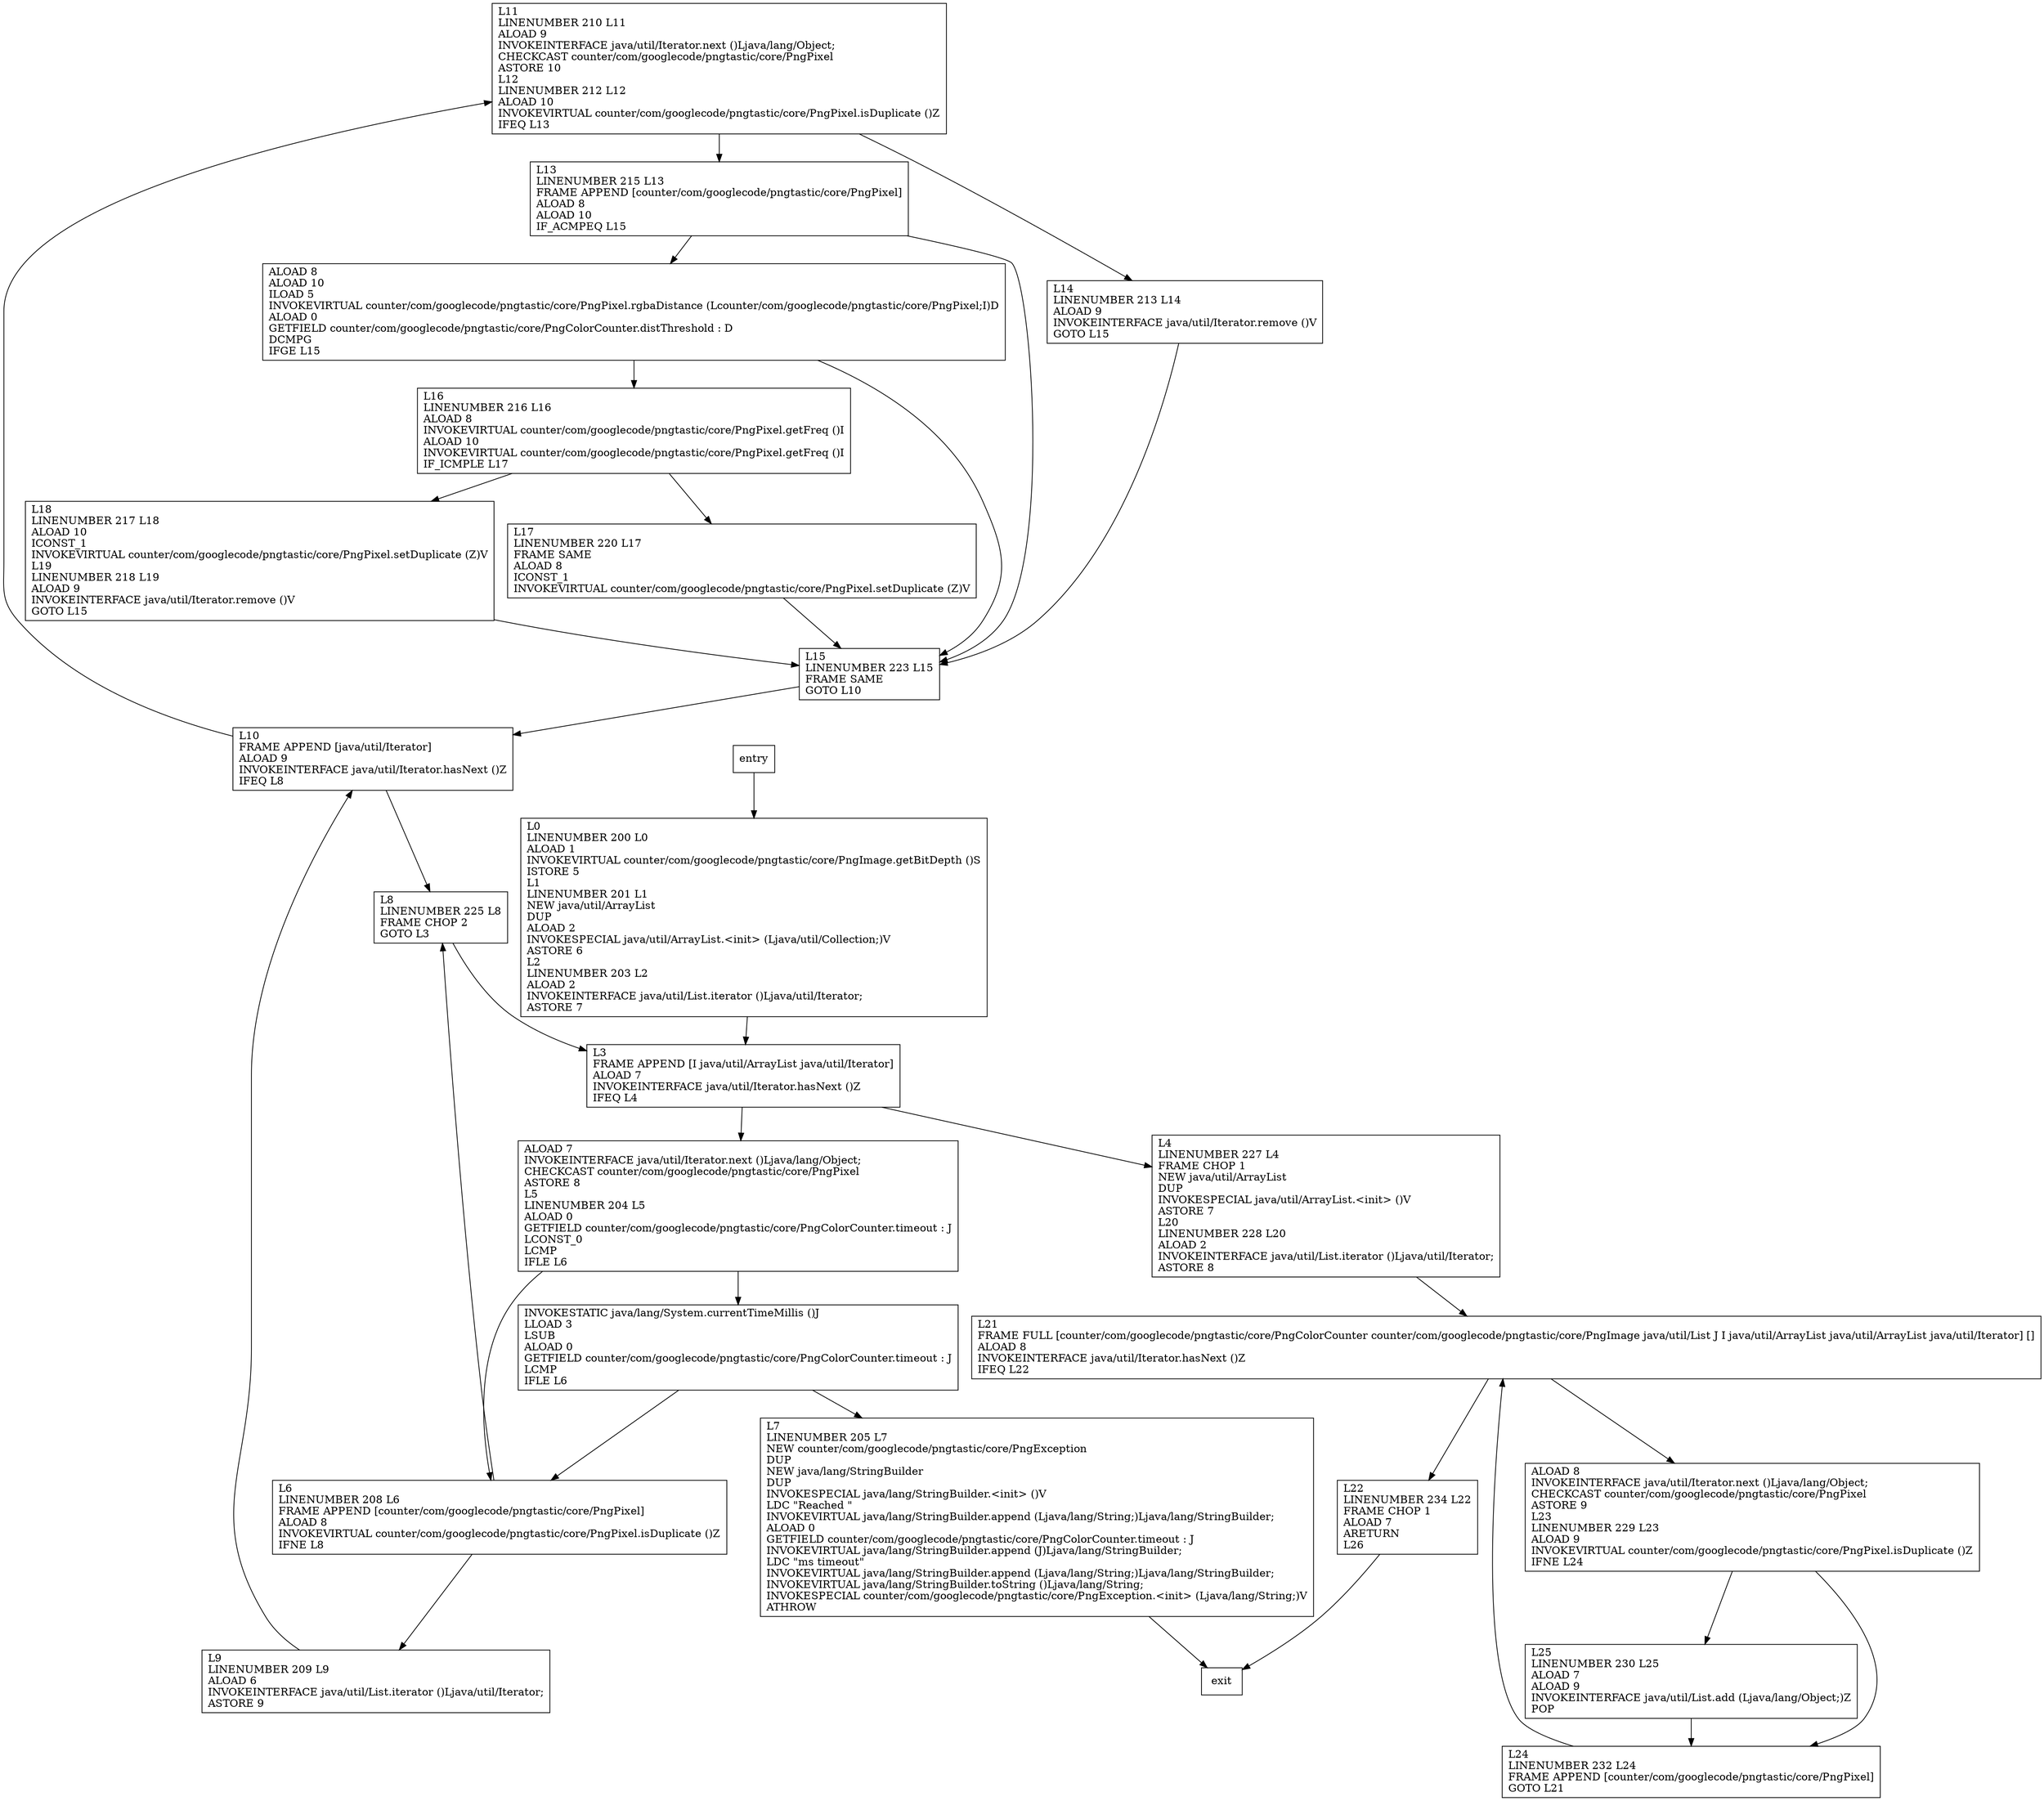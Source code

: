 digraph getMergedColors {
node [shape=record];
1520656618 [label="L11\lLINENUMBER 210 L11\lALOAD 9\lINVOKEINTERFACE java/util/Iterator.next ()Ljava/lang/Object;\lCHECKCAST counter/com/googlecode/pngtastic/core/PngPixel\lASTORE 10\lL12\lLINENUMBER 212 L12\lALOAD 10\lINVOKEVIRTUAL counter/com/googlecode/pngtastic/core/PngPixel.isDuplicate ()Z\lIFEQ L13\l"];
237484673 [label="L14\lLINENUMBER 213 L14\lALOAD 9\lINVOKEINTERFACE java/util/Iterator.remove ()V\lGOTO L15\l"];
1608103523 [label="L6\lLINENUMBER 208 L6\lFRAME APPEND [counter/com/googlecode/pngtastic/core/PngPixel]\lALOAD 8\lINVOKEVIRTUAL counter/com/googlecode/pngtastic/core/PngPixel.isDuplicate ()Z\lIFNE L8\l"];
103118806 [label="L18\lLINENUMBER 217 L18\lALOAD 10\lICONST_1\lINVOKEVIRTUAL counter/com/googlecode/pngtastic/core/PngPixel.setDuplicate (Z)V\lL19\lLINENUMBER 218 L19\lALOAD 9\lINVOKEINTERFACE java/util/Iterator.remove ()V\lGOTO L15\l"];
2042917213 [label="L10\lFRAME APPEND [java/util/Iterator]\lALOAD 9\lINVOKEINTERFACE java/util/Iterator.hasNext ()Z\lIFEQ L8\l"];
1699265405 [label="L13\lLINENUMBER 215 L13\lFRAME APPEND [counter/com/googlecode/pngtastic/core/PngPixel]\lALOAD 8\lALOAD 10\lIF_ACMPEQ L15\l"];
358019805 [label="ALOAD 8\lALOAD 10\lILOAD 5\lINVOKEVIRTUAL counter/com/googlecode/pngtastic/core/PngPixel.rgbaDistance (Lcounter/com/googlecode/pngtastic/core/PngPixel;I)D\lALOAD 0\lGETFIELD counter/com/googlecode/pngtastic/core/PngColorCounter.distThreshold : D\lDCMPG\lIFGE L15\l"];
1511180072 [label="L22\lLINENUMBER 234 L22\lFRAME CHOP 1\lALOAD 7\lARETURN\lL26\l"];
558404860 [label="INVOKESTATIC java/lang/System.currentTimeMillis ()J\lLLOAD 3\lLSUB\lALOAD 0\lGETFIELD counter/com/googlecode/pngtastic/core/PngColorCounter.timeout : J\lLCMP\lIFLE L6\l"];
1998882269 [label="ALOAD 8\lINVOKEINTERFACE java/util/Iterator.next ()Ljava/lang/Object;\lCHECKCAST counter/com/googlecode/pngtastic/core/PngPixel\lASTORE 9\lL23\lLINENUMBER 229 L23\lALOAD 9\lINVOKEVIRTUAL counter/com/googlecode/pngtastic/core/PngPixel.isDuplicate ()Z\lIFNE L24\l"];
1801422599 [label="L21\lFRAME FULL [counter/com/googlecode/pngtastic/core/PngColorCounter counter/com/googlecode/pngtastic/core/PngImage java/util/List J I java/util/ArrayList java/util/ArrayList java/util/Iterator] []\lALOAD 8\lINVOKEINTERFACE java/util/Iterator.hasNext ()Z\lIFEQ L22\l"];
1957282992 [label="L0\lLINENUMBER 200 L0\lALOAD 1\lINVOKEVIRTUAL counter/com/googlecode/pngtastic/core/PngImage.getBitDepth ()S\lISTORE 5\lL1\lLINENUMBER 201 L1\lNEW java/util/ArrayList\lDUP\lALOAD 2\lINVOKESPECIAL java/util/ArrayList.\<init\> (Ljava/util/Collection;)V\lASTORE 6\lL2\lLINENUMBER 203 L2\lALOAD 2\lINVOKEINTERFACE java/util/List.iterator ()Ljava/util/Iterator;\lASTORE 7\l"];
274100821 [label="L7\lLINENUMBER 205 L7\lNEW counter/com/googlecode/pngtastic/core/PngException\lDUP\lNEW java/lang/StringBuilder\lDUP\lINVOKESPECIAL java/lang/StringBuilder.\<init\> ()V\lLDC \"Reached \"\lINVOKEVIRTUAL java/lang/StringBuilder.append (Ljava/lang/String;)Ljava/lang/StringBuilder;\lALOAD 0\lGETFIELD counter/com/googlecode/pngtastic/core/PngColorCounter.timeout : J\lINVOKEVIRTUAL java/lang/StringBuilder.append (J)Ljava/lang/StringBuilder;\lLDC \"ms timeout\"\lINVOKEVIRTUAL java/lang/StringBuilder.append (Ljava/lang/String;)Ljava/lang/StringBuilder;\lINVOKEVIRTUAL java/lang/StringBuilder.toString ()Ljava/lang/String;\lINVOKESPECIAL counter/com/googlecode/pngtastic/core/PngException.\<init\> (Ljava/lang/String;)V\lATHROW\l"];
1710191146 [label="L4\lLINENUMBER 227 L4\lFRAME CHOP 1\lNEW java/util/ArrayList\lDUP\lINVOKESPECIAL java/util/ArrayList.\<init\> ()V\lASTORE 7\lL20\lLINENUMBER 228 L20\lALOAD 2\lINVOKEINTERFACE java/util/List.iterator ()Ljava/util/Iterator;\lASTORE 8\l"];
1412656257 [label="L15\lLINENUMBER 223 L15\lFRAME SAME\lGOTO L10\l"];
238431319 [label="L8\lLINENUMBER 225 L8\lFRAME CHOP 2\lGOTO L3\l"];
904208473 [label="L16\lLINENUMBER 216 L16\lALOAD 8\lINVOKEVIRTUAL counter/com/googlecode/pngtastic/core/PngPixel.getFreq ()I\lALOAD 10\lINVOKEVIRTUAL counter/com/googlecode/pngtastic/core/PngPixel.getFreq ()I\lIF_ICMPLE L17\l"];
470132045 [label="ALOAD 7\lINVOKEINTERFACE java/util/Iterator.next ()Ljava/lang/Object;\lCHECKCAST counter/com/googlecode/pngtastic/core/PngPixel\lASTORE 8\lL5\lLINENUMBER 204 L5\lALOAD 0\lGETFIELD counter/com/googlecode/pngtastic/core/PngColorCounter.timeout : J\lLCONST_0\lLCMP\lIFLE L6\l"];
1851522556 [label="L25\lLINENUMBER 230 L25\lALOAD 7\lALOAD 9\lINVOKEINTERFACE java/util/List.add (Ljava/lang/Object;)Z\lPOP\l"];
474933596 [label="L9\lLINENUMBER 209 L9\lALOAD 6\lINVOKEINTERFACE java/util/List.iterator ()Ljava/util/Iterator;\lASTORE 9\l"];
1237144823 [label="L17\lLINENUMBER 220 L17\lFRAME SAME\lALOAD 8\lICONST_1\lINVOKEVIRTUAL counter/com/googlecode/pngtastic/core/PngPixel.setDuplicate (Z)V\l"];
140428850 [label="L3\lFRAME APPEND [I java/util/ArrayList java/util/Iterator]\lALOAD 7\lINVOKEINTERFACE java/util/Iterator.hasNext ()Z\lIFEQ L4\l"];
2041264753 [label="L24\lLINENUMBER 232 L24\lFRAME APPEND [counter/com/googlecode/pngtastic/core/PngPixel]\lGOTO L21\l"];
entry;
exit;
1520656618 -> 237484673;
1520656618 -> 1699265405;
1608103523 -> 238431319;
1608103523 -> 474933596;
103118806 -> 1412656257;
558404860 -> 1608103523;
558404860 -> 274100821;
1998882269 -> 1851522556;
1998882269 -> 2041264753;
1710191146 -> 1801422599;
1412656257 -> 2042917213;
238431319 -> 140428850;
904208473 -> 103118806;
904208473 -> 1237144823;
470132045 -> 1608103523;
470132045 -> 558404860;
474933596 -> 2042917213;
140428850 -> 1710191146;
140428850 -> 470132045;
237484673 -> 1412656257;
2042917213 -> 1520656618;
2042917213 -> 238431319;
1699265405 -> 1412656257;
1699265405 -> 358019805;
358019805 -> 1412656257;
358019805 -> 904208473;
1511180072 -> exit;
1801422599 -> 1511180072;
1801422599 -> 1998882269;
1957282992 -> 140428850;
274100821 -> exit;
entry -> 1957282992;
1851522556 -> 2041264753;
1237144823 -> 1412656257;
2041264753 -> 1801422599;
}
